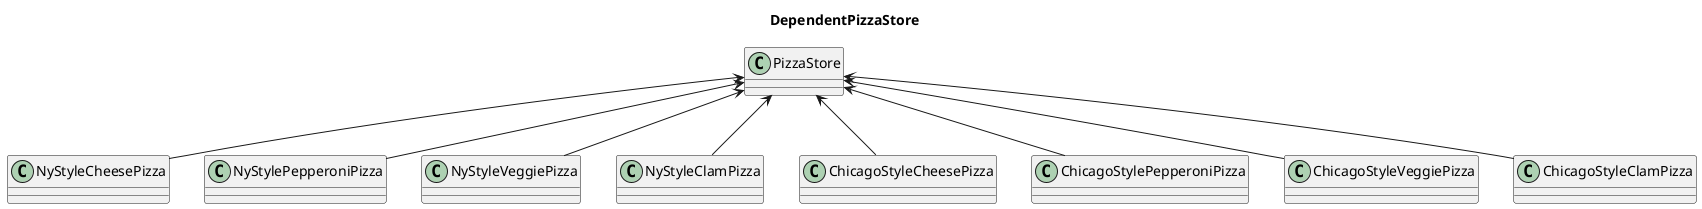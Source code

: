 @startuml

title DependentPizzaStore

class PizzaStore
class NyStyleCheesePizza
class NyStylePepperoniPizza
class NyStyleVeggiePizza
class NyStyleClamPizza
class ChicagoStyleCheesePizza
class ChicagoStylePepperoniPizza
class ChicagoStyleVeggiePizza
class ChicagoStyleClamPizza

PizzaStore <-- NyStyleCheesePizza
PizzaStore <-- NyStylePepperoniPizza
PizzaStore <-- NyStyleVeggiePizza
PizzaStore <-- NyStyleClamPizza
PizzaStore <-- ChicagoStyleCheesePizza
PizzaStore <-- ChicagoStylePepperoniPizza
PizzaStore <-- ChicagoStyleVeggiePizza
PizzaStore <-- ChicagoStyleClamPizza

@enduml